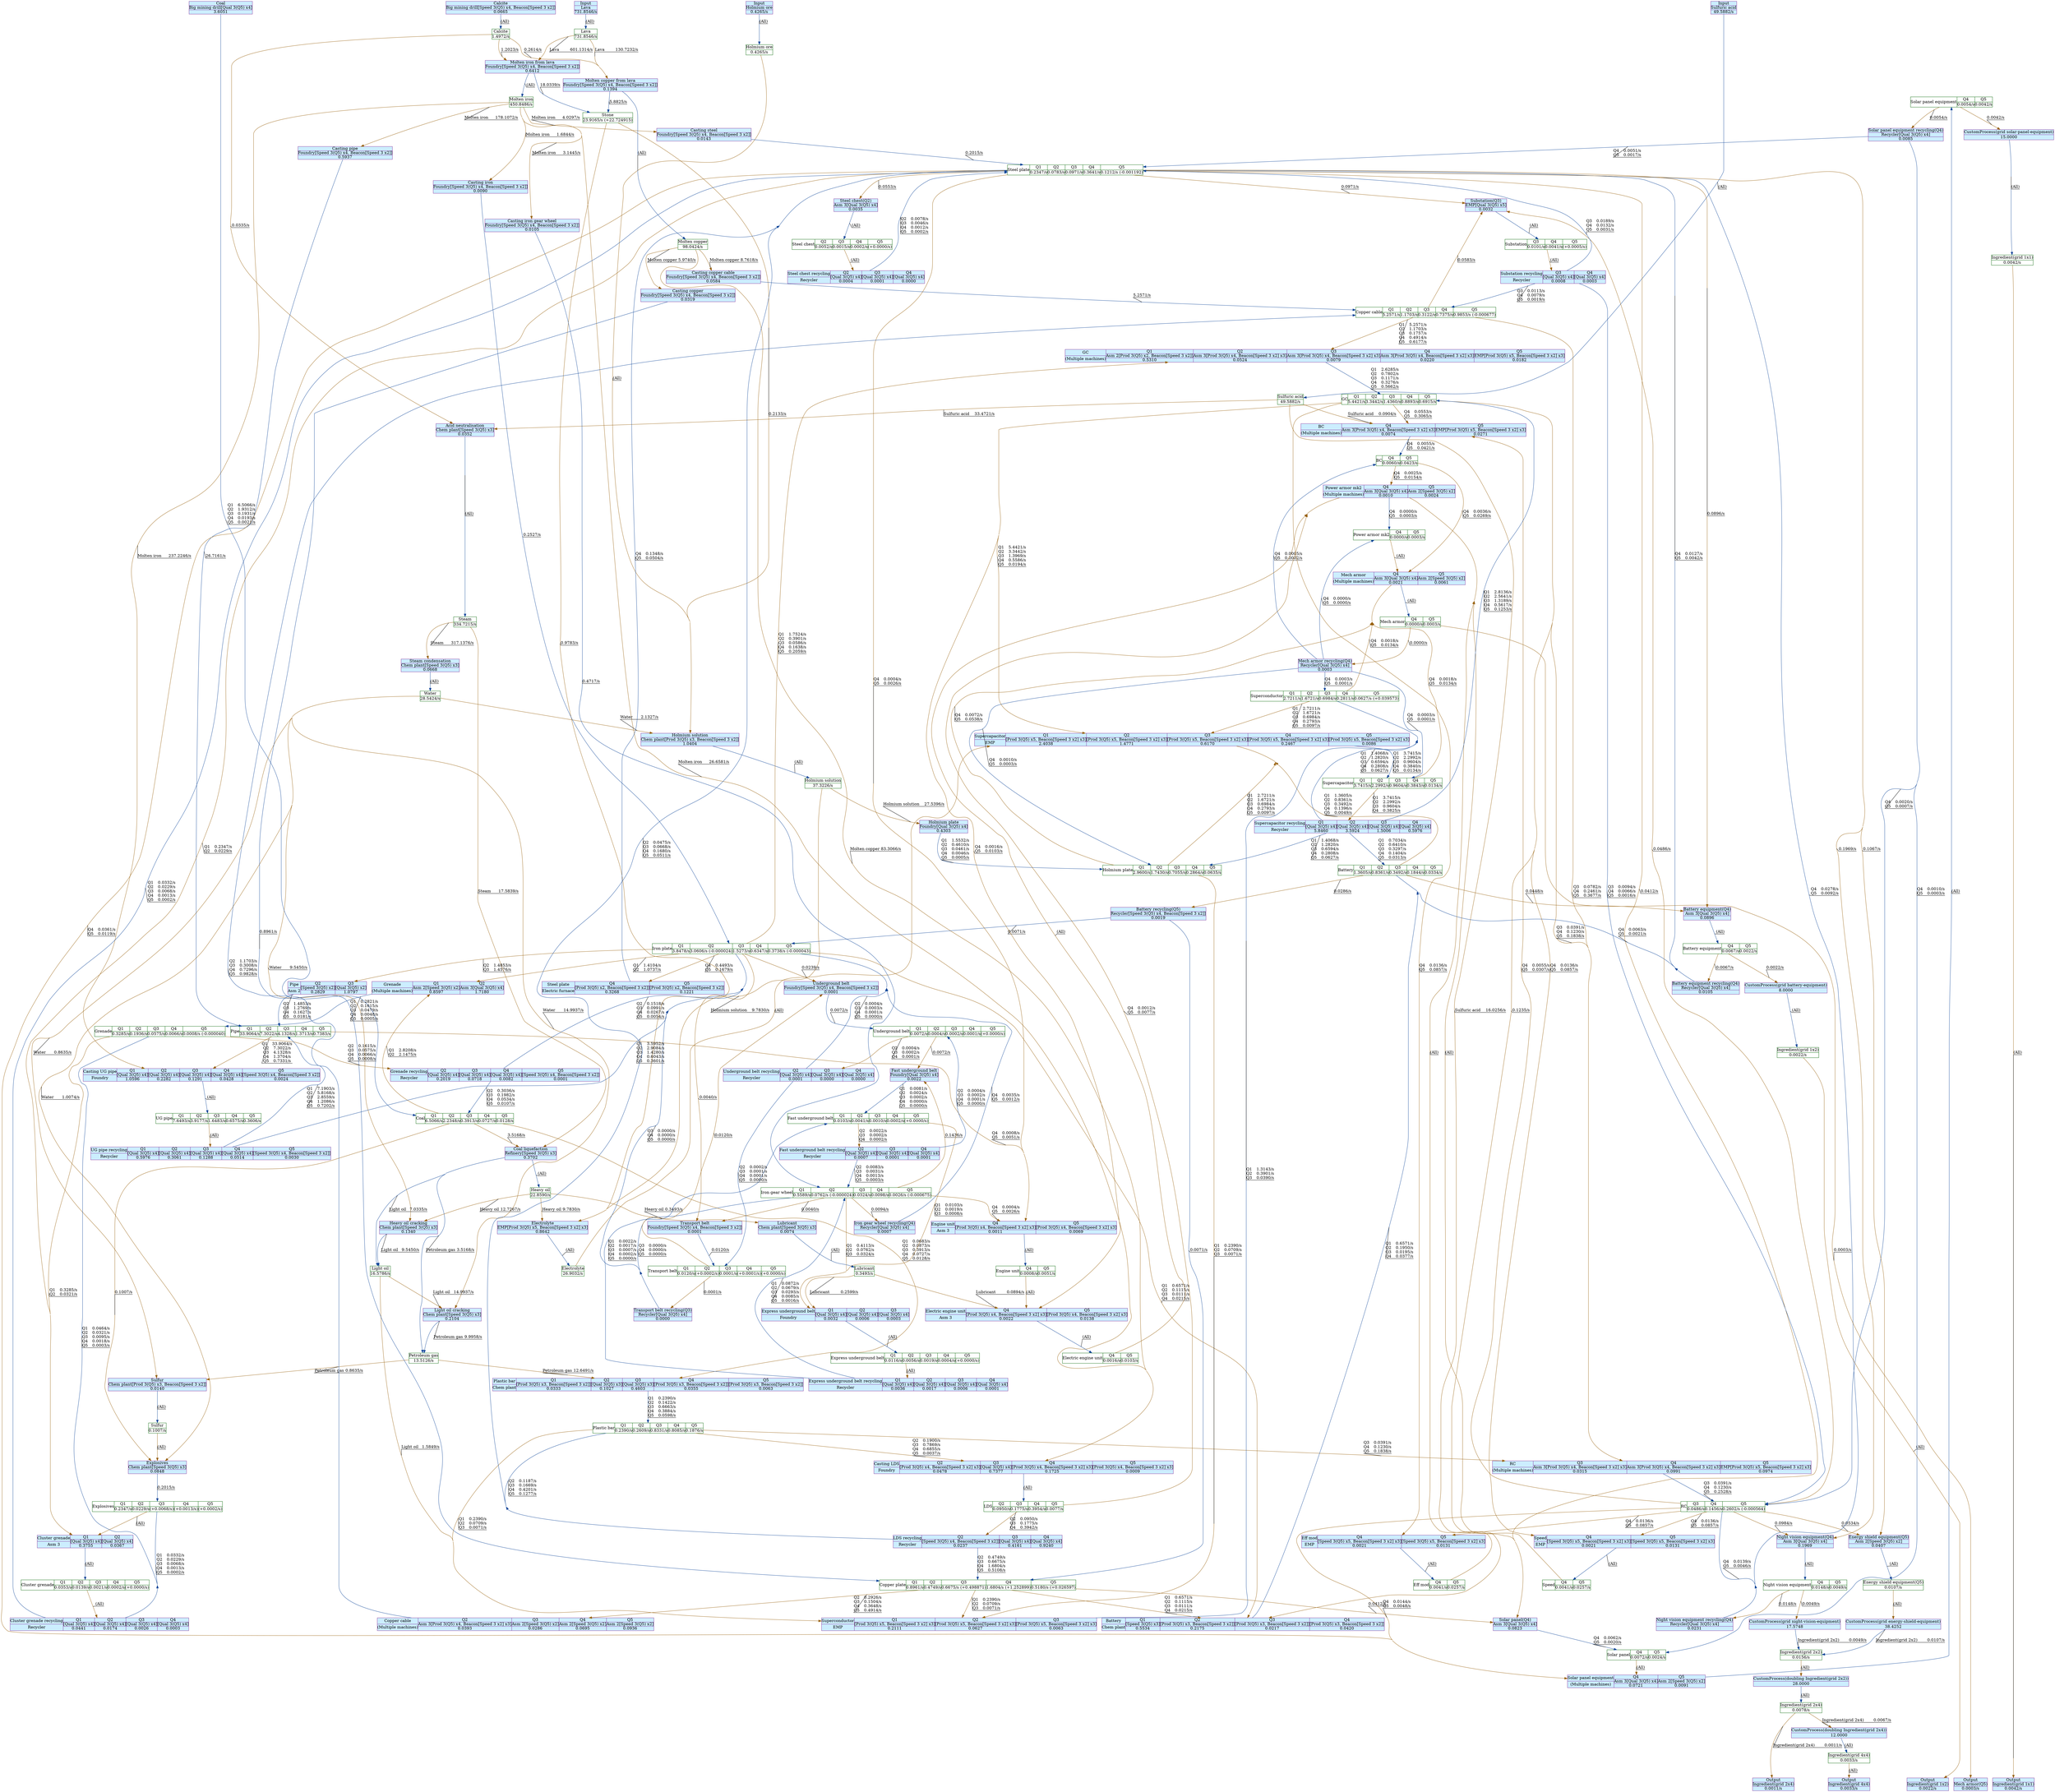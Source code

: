 digraph {
    layout="dot"
    concentrate=true
    node [shape="record"; margin=0]
    edge [decorate=true]
    0 [color="#006400"; label="{Energy shield equipment(Q5)|0.0107/s}"]
    1 [color="#006400"; label="{Sulfuric acid|49.5882/s}"]
    2 [color="#006400"; label="{Holmium ore|0.4265/s}"]
    3 [color="#006400"; label="{Ingredient(grid 2x2)|0.0156/s}"]
    4 [color="#006400"; label="{Molten iron|450.8486/s}"]
    5 [color="#006400"; label="{Molten copper|98.0424/s}"]
    6 [color="#006400"; label="{Stone|23.9165/s (+22.724915)}"]
    7 [color="#006400"; label="{Water|28.5424/s}"]
    8 [color="#006400"; label="{Holmium solution|37.3226/s}"]
    9 [color="#006400"; label="{Petroleum gas|13.5126/s}"]
    10 [color="#006400"; label="{Ingredient(grid 2x4)|0.0078/s}"]
    11 [color="#006400"; label="{Ingredient(grid 4x4)|0.0033/s}"]
    12 [color="#006400"; label="{Lubricant|0.3493/s}"]
    13 [color="#006400"; label="{Calcite|1.4972/s}"]
    14 [color="#006400"; label="{Steam|334.7215/s}"]
    15 [color="#006400"; label="{Ingredient(grid 1x1)|0.0042/s}"]
    16 [color="#006400"; label="{Light oil|16.5786/s}"]
    17 [color="#006400"; label="{Heavy oil|22.8590/s}"]
    18 [color="#006400"; label="{Electrolyte|26.9032/s}"]
    19 [color="#006400"; label="{Lava|731.8546/s}"]
    20 [color="#006400"; label="{Sulfur|0.1007/s}"]
    21 [color="#006400"; label="{Ingredient(grid 1x2)|0.0022/s}"]
    22 [style="filled"; color="#842e99"; fillcolor="#cceeff"; label="{Energy shield equipment(Q5)|Asm 2[Speed 3(Q5) x2]|0.0407}"]
    23 [style="filled"; color="#842e99"; fillcolor="#cceeff"; label="{Iron gear wheel recycling(Q4)|Recycler[Qual 3(Q5) x4]|0.0007}"]
    24 [style="filled"; color="#842e99"; fillcolor="#cceeff"; label="{Input|Holmium ore|0.4265/s}"]
    25 [style="filled"; color="#842e99"; fillcolor="#cceeff"; label="{Substation(Q3)|EMP[Qual 3(Q5) x5]|0.0032}"]
    26 [style="filled"; color="#842e99"; fillcolor="#cceeff"; label="{CustomProcess(grid energy-shield-equipment)|38.4252}"]
    27 [style="filled"; color="#842e99"; fillcolor="#cceeff"; label="{Holmium solution|Chem plant[Prod 3(Q5) x3, Beacon[Speed 3 x2]]|1.0404}"]
    28 [style="filled"; color="#842e99"; fillcolor="#cceeff"; label="{Solar panel equipment recycling(Q4)|Recycler[Qual 3(Q5) x4]|0.0085}"]
    29 [style="filled"; color="#842e99"; fillcolor="#cceeff"; label="{Output|Ingredient(grid 2x4)|0.0011/s}"]
    30 [style="filled"; color="#842e99"; fillcolor="#cceeff"; label="{CustomProcess(doubling Ingredient(grid 2x4))|12.0000}"]
    31 [style="filled"; color="#842e99"; fillcolor="#cceeff"; label="{Input|Sulfuric acid|49.5882/s}"]
    32 [style="filled"; color="#842e99"; fillcolor="#cceeff"; label="{Casting copper cable|Foundry[Speed 3(Q5) x4, Beacon[Speed 3 x2]]|0.0584}"]
    33 [style="filled"; color="#842e99"; fillcolor="#cceeff"; label="{Solar panel(Q4)|Asm 3[Qual 3(Q5) x4]|0.0823}"]
    34 [style="filled"; color="#842e99"; fillcolor="#cceeff"; label="{Acid neutralisation|Chem plant[Speed 3(Q5) x3]|0.0352}"]
    35 [style="filled"; color="#842e99"; fillcolor="#cceeff"; label="{CustomProcess(grid solar-panel-equipment)|15.0000}"]
    36 [style="filled"; color="#842e99"; fillcolor="#cceeff"; label="{Coal liquefaction|Refinery[Speed 3(Q5) x3]|0.3702}"]
    37 [style="filled"; color="#842e99"; fillcolor="#cceeff"; label="{Fast underground belt|Foundry[Qual 3(Q5) x4]|0.0022}"]
    38 [style="filled"; color="#842e99"; fillcolor="#cceeff"; label="{CustomProcess(grid night-vision-equipment)|17.5748}"]
    39 [style="filled"; color="#842e99"; fillcolor="#cceeff"; label="{Output|Ingredient(grid 4x4)|0.0033/s}"]
    40 [style="filled"; color="#842e99"; fillcolor="#cceeff"; label="{Coal|Big mining drill[Qual 3(Q5) x4]|3.6051}"]
    41 [style="filled"; color="#842e99"; fillcolor="#cceeff"; label="{Output|Mech armor(Q5)|0.0003/s}"]
    42 [style="filled"; color="#842e99"; fillcolor="#cceeff"; label="{Molten copper from lava|Foundry[Speed 3(Q5) x4, Beacon[Speed 3 x2]]|0.1394}"]
    43 [style="filled"; color="#842e99"; fillcolor="#cceeff"; label="{CustomProcess(doubling Ingredient(grid 2x2))|28.0000}"]
    44 [style="filled"; color="#842e99"; fillcolor="#cceeff"; label="{Battery recycling(Q5)|Recycler[Speed 3(Q5) x4, Beacon[Speed 3 x2]]|0.0019}"]
    45 [style="filled"; color="#842e99"; fillcolor="#cceeff"; label="{Heavy oil cracking|Chem plant[Speed 3(Q5) x3]|0.1340}"]
    46 [style="filled"; color="#842e99"; fillcolor="#cceeff"; label="{Calcite|Big mining drill[Speed 3(Q5) x4, Beacon[Speed 3 x2]]|0.0665}"]
    47 [style="filled"; color="#842e99"; fillcolor="#cceeff"; label="{Holmium plate|Foundry[Qual 3(Q5) x4]|0.4303}"]
    48 [style="filled"; color="#842e99"; fillcolor="#cceeff"; label="{Underground belt|Foundry[Speed 3(Q5) x4, Beacon[Speed 3 x2]]|0.0001}"]
    49 [style="filled"; color="#842e99"; fillcolor="#cceeff"; label="{Casting copper|Foundry[Speed 3(Q5) x4, Beacon[Speed 3 x2]]|0.0319}"]
    50 [style="filled"; color="#842e99"; fillcolor="#cceeff"; label="{Mech armor recycling(Q4)|Recycler[Qual 3(Q5) x4]|0.0003}"]
    51 [style="filled"; color="#842e99"; fillcolor="#cceeff"; label="{Sulfur|Chem plant[Prod 3(Q5) x3, Beacon[Speed 3 x2]]|0.0140}"]
    52 [style="filled"; color="#842e99"; fillcolor="#cceeff"; label="{Lubricant|Chem plant[Speed 3(Q5) x3]|0.0074}"]
    53 [style="filled"; color="#842e99"; fillcolor="#cceeff"; label="{Molten iron from lava|Foundry[Speed 3(Q5) x4, Beacon[Speed 3 x2]]|0.6412}"]
    54 [style="filled"; color="#842e99"; fillcolor="#cceeff"; label="{Output|Ingredient(grid 1x2)|0.0022/s}"]
    55 [style="filled"; color="#842e99"; fillcolor="#cceeff"; label="{Explosives|Chem plant[Speed 3(Q5) x3]|0.0848}"]
    56 [style="filled"; color="#842e99"; fillcolor="#cceeff"; label="{Input|Lava|731.8546/s}"]
    57 [style="filled"; color="#842e99"; fillcolor="#cceeff"; label="{Night vision equipment(Q4)|Asm 3[Qual 3(Q5) x4]|0.1969}"]
    58 [style="filled"; color="#842e99"; fillcolor="#cceeff"; label="{Battery equipment(Q4)|Asm 3[Qual 3(Q5) x4]|0.0896}"]
    59 [style="filled"; color="#842e99"; fillcolor="#cceeff"; label="{Casting pipe|Foundry[Speed 3(Q5) x4, Beacon[Speed 3 x2]]|0.5937}"]
    60 [style="filled"; color="#842e99"; fillcolor="#cceeff"; label="{Casting iron|Foundry[Speed 3(Q5) x4, Beacon[Speed 3 x2]]|0.0090}"]
    61 [style="filled"; color="#842e99"; fillcolor="#cceeff"; label="{Battery equipment recycling(Q4)|Recycler[Qual 3(Q5) x4]|0.0105}"]
    62 [style="filled"; color="#842e99"; fillcolor="#cceeff"; label="{Transport belt recycling(Q3)|Recycler[Qual 3(Q5) x4]|0.0000}"]
    63 [style="filled"; color="#842e99"; fillcolor="#cceeff"; label="{Electrolyte|EMP[Prod 3(Q5) x5, Beacon[Speed 3 x2] x3]|0.8642}"]
    64 [style="filled"; color="#842e99"; fillcolor="#cceeff"; label="{Night vision equipment recycling(Q4)|Recycler[Qual 3(Q5) x4]|0.0231}"]
    65 [style="filled"; color="#842e99"; fillcolor="#cceeff"; label="{Casting iron gear wheel|Foundry[Speed 3(Q5) x4, Beacon[Speed 3 x2]]|0.0105}"]
    66 [style="filled"; color="#842e99"; fillcolor="#cceeff"; label="{Steam condensation|Chem plant[Speed 3(Q5) x3]|0.0668}"]
    67 [style="filled"; color="#842e99"; fillcolor="#cceeff"; label="{Steel chest(Q2)|Asm 3[Qual 3(Q5) x4]|0.0035}"]
    68 [style="filled"; color="#842e99"; fillcolor="#cceeff"; label="{Light oil cracking|Chem plant[Speed 3(Q5) x3]|0.2104}"]
    69 [style="filled"; color="#842e99"; fillcolor="#cceeff"; label="{Output|Ingredient(grid 1x1)|0.0042/s}"]
    70 [style="filled"; color="#842e99"; fillcolor="#cceeff"; label="{Casting steel|Foundry[Speed 3(Q5) x4, Beacon[Speed 3 x2]]|0.0143}"]
    71 [style="filled"; color="#842e99"; fillcolor="#cceeff"; label="{CustomProcess(grid battery-equipment)|8.0000}"]
    72 [style="filled"; color="#842e99"; fillcolor="#cceeff"; label="{Transport belt|Foundry[Speed 3(Q5) x4, Beacon[Speed 3 x2]]|0.0001}"]
    73 [color="#006400"; label="{Steel plate}|{Q1|0.2347/s}|{Q2|0.0783/s}|{Q3|0.0971/s}|{Q4|0.3641/s}|{Q5|0.1212/s (-0.001192)}"]
    74 [color="#006400"; label="{RC}|{Q3|0.0486/s}|{Q4|0.1456/s}|{Q5|0.2602/s (-0.000564)}"]
    75 [color="#006400"; label="{BC}|{Q4|0.0060/s}|{Q5|0.0423/s}"]
    76 [color="#006400"; label="{GC}|{Q1|5.4421/s}|{Q2|3.3442/s}|{Q3|1.4360/s}|{Q4|0.8893/s}|{Q5|0.6915/s}"]
    77 [color="#006400"; label="{Iron plate}|{Q1|3.8478/s}|{Q2|3.0606/s (-0.000024)}|{Q3|1.5273/s}|{Q4|0.6347/s}|{Q5|0.3738/s (-0.000043)}"]
    78 [color="#006400"; label="{Iron gear wheel}|{Q1|0.5589/s}|{Q2|0.0762/s (-0.000024)}|{Q3|0.0324/s}|{Q4|0.0098/s}|{Q5|0.0026/s (-0.000675)}"]
    79 [color="#006400"; label="{Pipe}|{Q1|33.9064/s}|{Q2|7.3022/s}|{Q3|4.1328/s}|{Q4|1.3713/s}|{Q5|0.7383/s}"]
    80 [color="#006400"; label="{Copper cable}|{Q1|5.2571/s}|{Q2|1.1703/s}|{Q3|0.3122/s}|{Q4|0.7375/s}|{Q5|0.9853/s (-0.000677)}"]
    81 [color="#006400"; label="{Substation}|{Q3|0.0101/s}|{Q4|0.0041/s}|{Q5|(+0.0005/s)}"]
    82 [color="#006400"; label="{Grenade}|{Q1|0.3285/s}|{Q2|0.1936/s}|{Q3|0.0575/s}|{Q4|0.0066/s}|{Q5|0.0008/s (-0.000040)}"]
    83 [color="#006400"; label="{Coal}|{Q1|6.5066/s}|{Q2|2.2348/s}|{Q3|0.3913/s}|{Q4|0.0727/s}|{Q5|0.0128/s}"]
    84 [color="#006400"; label="{LDS}|{Q2|0.0950/s}|{Q3|0.1775/s}|{Q4|0.3954/s}|{Q5|0.0077/s}"]
    85 [color="#006400"; label="{Plastic bar}|{Q1|0.2390/s}|{Q2|0.2609/s}|{Q3|0.8331/s}|{Q4|0.8085/s}|{Q5|0.1876/s}"]
    86 [color="#006400"; label="{Battery}|{Q1|1.3605/s}|{Q2|0.8361/s}|{Q3|0.3492/s}|{Q4|0.1844/s}|{Q5|0.0334/s}"]
    87 [color="#006400"; label="{Copper plate}|{Q1|0.8961/s}|{Q2|0.4749/s}|{Q3|0.6675/s (+0.498871)}|{Q4|1.6804/s (+1.252899)}|{Q5|0.5180/s (+0.026597)}"]
    88 [color="#006400"; label="{Engine unit}|{Q4|0.0008/s}|{Q5|0.0051/s}"]
    89 [color="#006400"; label="{Solar panel}|{Q4|0.0072/s}|{Q5|0.0024/s}"]
    90 [color="#006400"; label="{Solar panel equipment}|{Q4|0.0054/s}|{Q5|0.0042/s}"]
    91 [color="#006400"; label="{Eff mod}|{Q4|0.0041/s}|{Q5|0.0257/s}"]
    92 [color="#006400"; label="{UG pipe}|{Q1|7.6493/s}|{Q2|3.9177/s}|{Q3|1.6483/s}|{Q4|0.6575/s}|{Q5|0.3606/s}"]
    93 [color="#006400"; label="{Electric engine unit}|{Q4|0.0016/s}|{Q5|0.0103/s}"]
    94 [color="#006400"; label="{Cluster grenade}|{Q1|0.0353/s}|{Q2|0.0139/s}|{Q3|0.0021/s}|{Q4|0.0002/s}|{Q5|(+0.0000/s)}"]
    95 [color="#006400"; label="{Explosives}|{Q1|0.2347/s}|{Q2|0.0229/s}|{Q3|(+0.0068/s)}|{Q4|(+0.0013/s)}|{Q5|(+0.0002/s)}"]
    96 [color="#006400"; label="{Steel chest}|{Q2|0.0052/s}|{Q3|0.0015/s}|{Q4|0.0002/s}|{Q5|(+0.0000/s)}"]
    97 [color="#006400"; label="{Underground belt}|{Q1|0.0072/s}|{Q2|0.0004/s}|{Q3|0.0002/s}|{Q4|0.0001/s}|{Q5|(+0.0000/s)}"]
    98 [color="#006400"; label="{Fast underground belt}|{Q1|0.0103/s}|{Q2|0.0041/s}|{Q3|0.0010/s}|{Q4|0.0002/s}|{Q5|(+0.0000/s)}"]
    99 [color="#006400"; label="{Night vision equipment}|{Q4|0.0148/s}|{Q5|0.0049/s}"]
    100 [color="#006400"; label="{Holmium plate}|{Q1|2.9600/s}|{Q2|1.7430/s}|{Q3|0.7055/s}|{Q4|0.2864/s}|{Q5|0.0635/s}"]
    101 [color="#006400"; label="{Supercapacitor}|{Q1|3.7415/s}|{Q2|2.2992/s}|{Q3|0.9604/s}|{Q4|0.3843/s}|{Q5|0.0134/s}"]
    102 [color="#006400"; label="{Superconductor}|{Q1|2.7211/s}|{Q2|1.6721/s}|{Q3|0.6984/s}|{Q4|0.2811/s}|{Q5|0.0627/s (+0.039573)}"]
    103 [color="#006400"; label="{Express underground belt}|{Q1|0.0116/s}|{Q2|0.0056/s}|{Q3|0.0019/s}|{Q4|0.0004/s}|{Q5|(+0.0000/s)}"]
    104 [color="#006400"; label="{Speed}|{Q4|0.0041/s}|{Q5|0.0257/s}"]
    105 [color="#006400"; label="{Mech armor}|{Q4|0.0000/s}|{Q5|0.0003/s}"]
    106 [color="#006400"; label="{Power armor mk2}|{Q4|0.0000/s}|{Q5|0.0003/s}"]
    107 [color="#006400"; label="{Transport belt}|{Q1|0.0120/s}|{Q2|(+0.0002/s)}|{Q3|0.0001/s}|{Q4|(+0.0001/s)}|{Q5|(+0.0000/s)}"]
    108 [color="#006400"; label="{Battery equipment}|{Q4|0.0067/s}|{Q5|0.0022/s}"]
    109 [style="filled"; color="#842e99"; fillcolor="#cceeff"; label="{BC|(Multiple machines)}|{Q4|Asm 3[Prod 3(Q5) x4, Beacon[Speed 3 x2] x3]|0.0074}|{Q5|EMP[Prod 3(Q5) x5, Beacon[Speed 3 x2] x3]|0.0271}"; shape="record"]
    110 [style="filled"; color="#842e99"; fillcolor="#cceeff"; label="{Pipe|Asm 2}|{Q2|[Speed 3(Q5) x2]|0.2829}|{Q3|[Qual 3(Q5) x2]|1.0797}"; shape="record"]
    111 [style="filled"; color="#842e99"; fillcolor="#cceeff"; label="{Grenade|(Multiple machines)}|{Q1|Asm 2[Speed 3(Q5) x2]|0.8597}|{Q2|Asm 3[Qual 3(Q5) x4]|1.7180}"; shape="record"]
    112 [style="filled"; color="#842e99"; fillcolor="#cceeff"; label="{Casting LDS|Foundry}|{Q2|[Prod 3(Q5) x4, Beacon[Speed 3 x2] x3]|0.0478}|{Q3|[Qual 3(Q5) x4]|0.7377}|{Q4|[Prod 3(Q5) x4, Beacon[Speed 3 x2] x3]|0.1725}|{Q5|[Prod 3(Q5) x4, Beacon[Speed 3 x2] x3]|0.0009}"; shape="record"]
    113 [style="filled"; color="#842e99"; fillcolor="#cceeff"; label="{RC|(Multiple machines)}|{Q3|Asm 3[Prod 3(Q5) x4, Beacon[Speed 3 x2] x3]|0.0315}|{Q4|Asm 3[Prod 3(Q5) x4, Beacon[Speed 3 x2] x3]|0.0991}|{Q5|EMP[Prod 3(Q5) x5, Beacon[Speed 3 x2] x3]|0.0974}"; shape="record"]
    114 [style="filled"; color="#842e99"; fillcolor="#cceeff"; label="{Grenade recycling|Recycler}|{Q2|[Qual 3(Q5) x4]|0.2019}|{Q3|[Qual 3(Q5) x4]|0.0718}|{Q4|[Qual 3(Q5) x4]|0.0082}|{Q5|[Speed 3(Q5) x4, Beacon[Speed 3 x2]]|0.0001}"; shape="record"]
    115 [style="filled"; color="#842e99"; fillcolor="#cceeff"; label="{Battery|Chem plant}|{Q1|[Speed 3(Q5) x3]|0.5534}|{Q2|[Prod 3(Q5) x3, Beacon[Speed 3 x2]]|0.2175}|{Q3|[Prod 3(Q5) x3, Beacon[Speed 3 x2]]|0.0217}|{Q4|[Prod 3(Q5) x3, Beacon[Speed 3 x2]]|0.0420}"; shape="record"]
    116 [style="filled"; color="#842e99"; fillcolor="#cceeff"; label="{Engine unit|Asm 3}|{Q4|[Prod 3(Q5) x4, Beacon[Speed 3 x2] x3]|0.0011}|{Q5|[Prod 3(Q5) x4, Beacon[Speed 3 x2] x3]|0.0069}"; shape="record"]
    117 [style="filled"; color="#842e99"; fillcolor="#cceeff"; label="{Plastic bar|Chem plant}|{Q1|[Prod 3(Q5) x3, Beacon[Speed 3 x2]]|0.0333}|{Q2|[Qual 3(Q5) x3]|0.1027}|{Q3|[Qual 3(Q5) x3]|0.4603}|{Q4|[Prod 3(Q5) x3, Beacon[Speed 3 x2]]|0.0355}|{Q5|[Prod 3(Q5) x3, Beacon[Speed 3 x2]]|0.0063}"; shape="record"]
    118 [style="filled"; color="#842e99"; fillcolor="#cceeff"; label="{Eff mod|EMP}|{Q4|[Speed 3(Q5) x5, Beacon[Speed 3 x2] x3]|0.0021}|{Q5|[Speed 3(Q5) x5, Beacon[Speed 3 x2] x3]|0.0131}"; shape="record"]
    119 [style="filled"; color="#842e99"; fillcolor="#cceeff"; label="{UG pipe recycling|Recycler}|{Q1|[Qual 3(Q5) x4]|0.5976}|{Q2|[Qual 3(Q5) x4]|0.3061}|{Q3|[Qual 3(Q5) x4]|0.1288}|{Q4|[Qual 3(Q5) x4]|0.0514}|{Q5|[Speed 3(Q5) x4, Beacon[Speed 3 x2]]|0.0030}"; shape="record"]
    120 [style="filled"; color="#842e99"; fillcolor="#cceeff"; label="{Substation recycling|Recycler}|{Q3|[Qual 3(Q5) x4]|0.0008}|{Q4|[Qual 3(Q5) x4]|0.0003}"; shape="record"]
    121 [style="filled"; color="#842e99"; fillcolor="#cceeff"; label="{Electric engine unit|Asm 3}|{Q4|[Prod 3(Q5) x4, Beacon[Speed 3 x2] x3]|0.0022}|{Q5|[Prod 3(Q5) x4, Beacon[Speed 3 x2] x3]|0.0138}"; shape="record"]
    122 [style="filled"; color="#842e99"; fillcolor="#cceeff"; label="{Cluster grenade|Asm 3}|{Q1|[Qual 3(Q5) x4]|0.3755}|{Q2|[Qual 3(Q5) x4]|0.0367}"; shape="record"]
    123 [style="filled"; color="#842e99"; fillcolor="#cceeff"; label="{Steel chest recycling|Recycler}|{Q2|[Qual 3(Q5) x4]|0.0004}|{Q3|[Qual 3(Q5) x4]|0.0001}|{Q4|[Qual 3(Q5) x4]|0.0000}"; shape="record"]
    124 [style="filled"; color="#842e99"; fillcolor="#cceeff"; label="{Solar panel equipment|(Multiple machines)}|{Q4|Asm 3[Qual 3(Q5) x4]|0.0721}|{Q5|Asm 2[Speed 3(Q5) x2]|0.0091}"; shape="record"]
    125 [style="filled"; color="#842e99"; fillcolor="#cceeff"; label="{Copper cable|(Multiple machines)}|{Q2|Asm 3[Prod 3(Q5) x4, Beacon[Speed 3 x2] x3]|0.0393}|{Q3|Asm 2[Speed 3(Q5) x2]|0.0286}|{Q4|Asm 2[Speed 3(Q5) x2]|0.0695}|{Q5|Asm 2[Speed 3(Q5) x2]|0.0936}"; shape="record"]
    126 [style="filled"; color="#842e99"; fillcolor="#cceeff"; label="{Cluster grenade recycling|Recycler}|{Q1|[Qual 3(Q5) x4]|0.0441}|{Q2|[Qual 3(Q5) x4]|0.0174}|{Q3|[Qual 3(Q5) x4]|0.0026}|{Q4|[Qual 3(Q5) x4]|0.0003}"; shape="record"]
    127 [style="filled"; color="#842e99"; fillcolor="#cceeff"; label="{Casting UG pipe|Foundry}|{Q1|[Qual 3(Q5) x4]|1.0596}|{Q2|[Qual 3(Q5) x4]|0.2282}|{Q3|[Qual 3(Q5) x4]|0.1291}|{Q4|[Qual 3(Q5) x4]|0.0428}|{Q5|[Speed 3(Q5) x4, Beacon[Speed 3 x2]]|0.0024}"; shape="record"]
    128 [style="filled"; color="#842e99"; fillcolor="#cceeff"; label="{Fast underground belt recycling|Recycler}|{Q2|[Qual 3(Q5) x4]|0.0007}|{Q3|[Qual 3(Q5) x4]|0.0001}|{Q4|[Qual 3(Q5) x4]|0.0001}"; shape="record"]
    129 [style="filled"; color="#842e99"; fillcolor="#cceeff"; label="{Supercapacitor|EMP}|{Q1|[Prod 3(Q5) x5, Beacon[Speed 3 x2] x3]|2.4038}|{Q2|[Prod 3(Q5) x5, Beacon[Speed 3 x2] x3]|1.4771}|{Q3|[Prod 3(Q5) x5, Beacon[Speed 3 x2] x3]|0.6170}|{Q4|[Prod 3(Q5) x5, Beacon[Speed 3 x2] x3]|0.2467}|{Q5|[Prod 3(Q5) x5, Beacon[Speed 3 x2] x3]|0.0086}"; shape="record"]
    130 [style="filled"; color="#842e99"; fillcolor="#cceeff"; label="{Express underground belt|Foundry}|{Q1|[Qual 3(Q5) x4]|0.0032}|{Q2|[Qual 3(Q5) x4]|0.0006}|{Q3|[Qual 3(Q5) x4]|0.0003}"; shape="record"]
    131 [style="filled"; color="#842e99"; fillcolor="#cceeff"; label="{Steel plate|Electric furnace}|{Q4|[Prod 3(Q5) x2, Beacon[Speed 3 x2]]|0.3268}|{Q5|[Prod 3(Q5) x2, Beacon[Speed 3 x2]]|0.1221}"; shape="record"]
    132 [style="filled"; color="#842e99"; fillcolor="#cceeff"; label="{Speed|EMP}|{Q4|[Speed 3(Q5) x5, Beacon[Speed 3 x2] x3]|0.0021}|{Q5|[Speed 3(Q5) x5, Beacon[Speed 3 x2] x3]|0.0131}"; shape="record"]
    133 [style="filled"; color="#842e99"; fillcolor="#cceeff"; label="{Supercapacitor recycling|Recycler}|{Q1|[Qual 3(Q5) x4]|5.8460}|{Q2|[Qual 3(Q5) x4]|3.5924}|{Q3|[Qual 3(Q5) x4]|1.5006}|{Q4|[Qual 3(Q5) x4]|0.5976}"; shape="record"]
    134 [style="filled"; color="#842e99"; fillcolor="#cceeff"; label="{Power armor mk2|(Multiple machines)}|{Q4|Asm 3[Qual 3(Q5) x4]|0.0010}|{Q5|Asm 2[Speed 3(Q5) x2]|0.0024}"; shape="record"]
    135 [style="filled"; color="#842e99"; fillcolor="#cceeff"; label="{GC|(Multiple machines)}|{Q1|Asm 2[Prod 3(Q5) x2, Beacon[Speed 3 x2]]|0.5310}|{Q2|Asm 3[Prod 3(Q5) x4, Beacon[Speed 3 x2] x3]|0.0524}|{Q3|Asm 3[Prod 3(Q5) x4, Beacon[Speed 3 x2] x3]|0.0079}|{Q4|Asm 3[Prod 3(Q5) x4, Beacon[Speed 3 x2] x3]|0.0220}|{Q5|EMP[Prod 3(Q5) x5, Beacon[Speed 3 x2] x3]|0.0182}"; shape="record"]
    136 [style="filled"; color="#842e99"; fillcolor="#cceeff"; label="{Express underground belt recycling|Recycler}|{Q1|[Qual 3(Q5) x4]|0.0036}|{Q2|[Qual 3(Q5) x4]|0.0017}|{Q3|[Qual 3(Q5) x4]|0.0006}|{Q4|[Qual 3(Q5) x4]|0.0001}"; shape="record"]
    137 [style="filled"; color="#842e99"; fillcolor="#cceeff"; label="{Underground belt recycling|Recycler}|{Q2|[Qual 3(Q5) x4]|0.0001}|{Q3|[Qual 3(Q5) x4]|0.0000}|{Q4|[Qual 3(Q5) x4]|0.0000}"; shape="record"]
    138 [style="filled"; color="#842e99"; fillcolor="#cceeff"; label="{Superconductor|EMP}|{Q1|[Prod 3(Q5) x5, Beacon[Speed 3 x2] x3]|0.2111}|{Q2|[Prod 3(Q5) x5, Beacon[Speed 3 x2] x3]|0.0627}|{Q3|[Prod 3(Q5) x5, Beacon[Speed 3 x2] x3]|0.0063}"; shape="record"]
    139 [style="filled"; color="#842e99"; fillcolor="#cceeff"; label="{Mech armor|(Multiple machines)}|{Q4|Asm 3[Qual 3(Q5) x4]|0.0021}|{Q5|Asm 2[Speed 3(Q5) x2]|0.0061}"; shape="record"]
    140 [style="filled"; color="#842e99"; fillcolor="#cceeff"; label="{LDS recycling|Recycler}|{Q2|[Speed 3(Q5) x4, Beacon[Speed 3 x2]]|0.0237}|{Q3|[Qual 3(Q5) x4]|0.4161}|{Q4|[Qual 3(Q5) x4]|0.9240}"; shape="record"]
    0 -> 26 [color="#99620f"; label="(All)"]
    1 -> 34 [color="#99620f"; label="Sulfuric acid	33.4721/s
"]
    1 -> 109 [color="#99620f"; label="Sulfuric acid	0.0904/s
"]
    1 -> 115 [color="#99620f"; label="Sulfuric acid	16.0256/s
"]
    2 -> 27 [color="#99620f"; label="(All)"]
    3 -> 43 [color="#99620f"; label="(All)"]
    4 -> 59 [color="#99620f"; label="Molten iron	178.1072/s
"]
    4 -> 60 [color="#99620f"; label="Molten iron	1.6844/s
"]
    4 -> 65 [color="#99620f"; label="Molten iron	3.1445/s
"]
    4 -> 70 [color="#99620f"; label="Molten iron	4.0297/s
"]
    4 -> 112 [color="#99620f"; label="Molten iron	26.6581/s
"]
    4 -> 127 [color="#99620f"; label="Molten iron	237.2246/s
"]
    5 -> 32 [color="#99620f"; label="Molten copper	8.7618/s
"]
    5 -> 49 [color="#99620f"; label="Molten copper	5.9740/s
"]
    5 -> 112 [color="#99620f"; label="Molten copper	83.3066/s
"]
    6 -> 27 [color="#99620f"; label="0.2133/s
"]
    6 -> 63 [color="#99620f"; label="0.9783/s
"]
    7 -> 27 [color="#99620f"; label="Water	2.1327/s
"]
    7 -> 45 [color="#99620f"; label="Water	9.5450/s
"]
    7 -> 51 [color="#99620f"; label="Water	0.8635/s
"]
    7 -> 55 [color="#99620f"; label="Water	1.0074/s
"]
    7 -> 68 [color="#99620f"; label="Water	14.9937/s
"]
    8 -> 47 [color="#99620f"; label="Holmium solution	27.5396/s
"]
    8 -> 63 [color="#99620f"; label="Holmium solution	9.7830/s
"]
    9 -> 51 [color="#99620f"; label="Petroleum gas	0.8635/s
"]
    9 -> 117 [color="#99620f"; label="Petroleum gas	12.6491/s
"]
    10 -> 29 [color="#99620f"; label="Ingredient(grid 2x4)	0.0011/s
"]
    10 -> 30 [color="#99620f"; label="Ingredient(grid 2x4)	0.0067/s
"]
    11 -> 39 [color="#99620f"; label="(All)"]
    12 -> 121 [color="#99620f"; label="Lubricant	0.0894/s
"]
    12 -> 130 [color="#99620f"; label="Lubricant	0.2599/s
"]
    13 -> 34 [color="#99620f"; label="0.0335/s
"]
    13 -> 42 [color="#99620f"; label="0.2614/s
"]
    13 -> 53 [color="#99620f"; label="1.2023/s
"]
    14 -> 36 [color="#99620f"; label="Steam	17.5839/s
"]
    14 -> 66 [color="#99620f"; label="Steam	317.1376/s
"]
    15 -> 69 [color="#99620f"; label="(All)"]
    16 -> 68 [color="#99620f"; label="Light oil	14.9937/s
"]
    16 -> 138 [color="#99620f"; label="Light oil	1.5849/s
"]
    17 -> 45 [color="#99620f"; label="Heavy oil	12.7267/s
"]
    17 -> 52 [color="#99620f"; label="Heavy oil	0.3493/s
"]
    17 -> 63 [color="#99620f"; label="Heavy oil	9.7830/s
"]
    18 -> 129 [color="#99620f"; label="(All)"]
    19 -> 42 [color="#99620f"; label="Lava	130.7232/s
"]
    19 -> 53 [color="#99620f"; label="Lava	601.1314/s
"]
    20 -> 55 [color="#99620f"; label="(All)"]
    21 -> 54 [color="#99620f"; label="(All)"]
    22 -> 0 [color="#0f4699"; label="(All)"]
    23 -> 77 [color="#0f4699"; label="Q4	0.0035/s
Q5	0.0012/s
"]
    24 -> 2 [color="#0f4699"; label="(All)"]
    25 -> 81 [color="#0f4699"; label="(All)"]
    26 -> 3 [color="#0f4699"; label="Ingredient(grid 2x2)	0.0107/s
"]
    27 -> 8 [color="#0f4699"; label="(All)"]
    28 -> 73 [color="#0f4699"; label="Q4	0.0051/s
Q5	0.0017/s
"]
    28 -> 74 [color="#0f4699"; label="Q4	0.0020/s
Q5	0.0007/s
"]
    28 -> 89 [color="#0f4699"; label="Q4	0.0010/s
Q5	0.0003/s
"]
    30 -> 11 [color="#0f4699"; label="(All)"]
    31 -> 1 [color="#0f4699"; label="(All)"]
    32 -> 80 [color="#0f4699"; label="5.2571/s
"]
    33 -> 89 [color="#0f4699"; label="Q4	0.0062/s
Q5	0.0020/s
"]
    34 -> 14 [color="#0f4699"; label="(All)"]
    35 -> 15 [color="#0f4699"; label="(All)"]
    36 -> 9 [color="#0f4699"; label="Petroleum gas	3.5168/s
"]
    36 -> 16 [color="#0f4699"; label="Light oil	7.0335/s
"]
    36 -> 17 [color="#0f4699"; label="(All)"]
    37 -> 98 [color="#0f4699"; label="Q1	0.0081/s
Q2	0.0024/s
Q3	0.0002/s
Q4	0.0000/s
Q5	0.0000/s
"]
    38 -> 3 [color="#0f4699"; label="Ingredient(grid 2x2)	0.0049/s
"]
    40 -> 83 [color="#0f4699"; label="Q1	6.5066/s
Q2	1.9312/s
Q3	0.1931/s
Q4	0.0193/s
Q5	0.0021/s
"]
    42 -> 6 [color="#0f4699"; label="5.8825/s
"]
    42 -> 5 [color="#0f4699"; label="(All)"]
    43 -> 10 [color="#0f4699"; label="(All)"]
    44 -> 77 [color="#0f4699"; label="0.0071/s
"]
    44 -> 87 [color="#0f4699"; label="0.0071/s
"]
    45 -> 16 [color="#0f4699"; label="Light oil	9.5450/s
"]
    46 -> 13 [color="#0f4699"; label="(All)"]
    47 -> 100 [color="#0f4699"; label="Q1	1.5532/s
Q2	0.4610/s
Q3	0.0461/s
Q4	0.0046/s
Q5	0.0005/s
"]
    48 -> 97 [color="#0f4699"; label="0.0072/s
"]
    49 -> 87 [color="#0f4699"; label="0.8961/s
"]
    50 -> 75 [color="#0f4699"; label="Q4	0.0005/s
Q5	0.0002/s
"]
    50 -> 100 [color="#0f4699"; label="Q4	0.0010/s
Q5	0.0003/s
"]
    50 -> 101 [color="#0f4699"; label="Q4	0.0003/s
Q5	0.0001/s
"]
    50 -> 102 [color="#0f4699"; label="Q4	0.0003/s
Q5	0.0001/s
"]
    50 -> 106 [color="#0f4699"; label="Q4	0.0000/s
Q5	0.0000/s
"]
    51 -> 20 [color="#0f4699"; label="(All)"]
    52 -> 12 [color="#0f4699"; label="(All)"]
    53 -> 6 [color="#0f4699"; label="18.0339/s
"]
    53 -> 4 [color="#0f4699"; label="(All)"]
    55 -> 95 [color="#0f4699"; label="0.2015/s
"]
    56 -> 19 [color="#0f4699"; label="(All)"]
    57 -> 99 [color="#0f4699"; label="(All)"]
    58 -> 108 [color="#0f4699"; label="(All)"]
    59 -> 79 [color="#0f4699"; label="26.7161/s
"]
    60 -> 77 [color="#0f4699"; label="0.2527/s
"]
    61 -> 73 [color="#0f4699"; label="Q4	0.0127/s
Q5	0.0042/s
"]
    61 -> 86 [color="#0f4699"; label="Q4	0.0063/s
Q5	0.0021/s
"]
    62 -> 77 [color="#0f4699"; label="Q3	0.0000/s
Q4	0.0000/s
Q5	0.0000/s
"]
    62 -> 78 [color="#0f4699"; label="Q3	0.0000/s
Q4	0.0000/s
Q5	0.0000/s
"]
    63 -> 18 [color="#0f4699"; label="(All)"]
    64 -> 73 [color="#0f4699"; label="Q4	0.0278/s
Q5	0.0092/s
"]
    64 -> 74 [color="#0f4699"; label="Q4	0.0139/s
Q5	0.0046/s
"]
    65 -> 78 [color="#0f4699"; label="0.4717/s
"]
    66 -> 7 [color="#0f4699"; label="(All)"]
    67 -> 96 [color="#0f4699"; label="(All)"]
    68 -> 9 [color="#0f4699"; label="Petroleum gas	9.9958/s
"]
    70 -> 73 [color="#0f4699"; label="0.2015/s
"]
    71 -> 21 [color="#0f4699"; label="(All)"]
    72 -> 107 [color="#0f4699"; label="0.0120/s
"]
    73 -> 22 [color="#99620f"; label="0.1067/s
"]
    73 -> 25 [color="#99620f"; label="0.0971/s
"]
    73 -> 33 [color="#99620f"; label="0.0412/s
"]
    73 -> 57 [color="#99620f"; label="0.1969/s
"]
    73 -> 58 [color="#99620f"; label="0.0896/s
"]
    73 -> 67 [color="#99620f"; label="0.0553/s
"]
    73 -> 116 [color="#99620f"; label="Q4	0.0004/s
Q5	0.0026/s
"]
    73 -> 122 [color="#99620f"; label="Q1	0.2347/s
Q2	0.0229/s
"]
    73 -> 124 [color="#99620f"; label="Q4	0.0361/s
Q5	0.0119/s
"]
    74 -> 22 [color="#99620f"; label="0.0534/s
"]
    74 -> 57 [color="#99620f"; label="0.0984/s
"]
    74 -> 25 [color="#99620f"; label="0.0486/s
"]
    74 -> 109 [color="#99620f"; label="Q4	0.0055/s
Q5	0.0307/s
"]
    74 -> 118 [color="#99620f"; label="Q4	0.0136/s
Q5	0.0857/s
"]
    74 -> 124 [color="#99620f"; label="Q4	0.0144/s
Q5	0.0048/s
"]
    74 -> 132 [color="#99620f"; label="Q4	0.0136/s
Q5	0.0857/s
"]
    75 -> 134 [color="#99620f"; label="Q4	0.0025/s
Q5	0.0154/s
"]
    75 -> 139 [color="#99620f"; label="Q4	0.0036/s
Q5	0.0269/s
"]
    76 -> 33 [color="#99620f"; label="0.1235/s
"]
    76 -> 109 [color="#99620f"; label="Q4	0.0553/s
Q5	0.3065/s
"]
    76 -> 113 [color="#99620f"; label="Q3	0.0391/s
Q4	0.1230/s
Q5	0.1838/s
"]
    76 -> 118 [color="#99620f"; label="Q4	0.0136/s
Q5	0.0857/s
"]
    76 -> 121 [color="#99620f"; label="Q4	0.0016/s
Q5	0.0103/s
"]
    76 -> 129 [color="#99620f"; label="Q1	5.4421/s
Q2	3.3442/s
Q3	1.3969/s
Q4	0.5586/s
Q5	0.0194/s
"]
    76 -> 132 [color="#99620f"; label="Q4	0.0136/s
Q5	0.0857/s
"]
    77 -> 48 [color="#99620f"; label="0.0239/s
"]
    77 -> 72 [color="#99620f"; label="0.0040/s
"]
    77 -> 110 [color="#99620f"; label="Q2	1.4853/s
Q3	1.4576/s
"]
    77 -> 111 [color="#99620f"; label="Q1	1.4104/s
Q2	1.0737/s
"]
    77 -> 115 [color="#99620f"; label="Q1	0.6571/s
Q2	0.1115/s
Q3	0.0111/s
Q4	0.0215/s
"]
    77 -> 131 [color="#99620f"; label="Q4	0.4493/s
Q5	0.1679/s
"]
    77 -> 135 [color="#99620f"; label="Q1	1.7524/s
Q2	0.3901/s
Q3	0.0586/s
Q4	0.1638/s
Q5	0.2059/s
"]
    78 -> 23 [color="#99620f"; label="0.0094/s
"]
    78 -> 37 [color="#99620f"; label="0.1436/s
"]
    78 -> 72 [color="#99620f"; label="0.0040/s
"]
    78 -> 116 [color="#99620f"; label="Q4	0.0004/s
Q5	0.0026/s
"]
    78 -> 130 [color="#99620f"; label="Q1	0.4113/s
Q2	0.0762/s
Q3	0.0324/s
"]
    79 -> 116 [color="#99620f"; label="Q4	0.0008/s
Q5	0.0051/s
"]
    79 -> 127 [color="#99620f"; label="Q1	33.9064/s
Q2	7.3022/s
Q3	4.1328/s
Q4	1.3704/s
Q5	0.7331/s
"]
    80 -> 25 [color="#99620f"; label="0.0583/s
"]
    80 -> 113 [color="#99620f"; label="Q3	0.0782/s
Q4	0.2461/s
Q5	0.3677/s
"]
    80 -> 135 [color="#99620f"; label="Q1	5.2571/s
Q2	1.1703/s
Q3	0.1757/s
Q4	0.4914/s
Q5	0.6177/s
"]
    81 -> 120 [color="#99620f"; label="(All)"]
    82 -> 114 [color="#99620f"; label="Q2	0.1615/s
Q3	0.0575/s
Q4	0.0066/s
Q5	0.0008/s
"]
    82 -> 122 [color="#99620f"; label="Q1	0.3285/s
Q2	0.0321/s
"]
    83 -> 36 [color="#99620f"; label="3.5168/s
"]
    83 -> 55 [color="#99620f"; label="0.1007/s
"]
    83 -> 111 [color="#99620f"; label="Q1	2.8208/s
Q2	2.1475/s
"]
    83 -> 117 [color="#99620f"; label="Q1	0.0683/s
Q2	0.0873/s
Q3	0.3913/s
Q4	0.0727/s
Q5	0.0128/s
"]
    84 -> 134 [color="#99620f"; label="Q4	0.0012/s
Q5	0.0077/s
"]
    84 -> 140 [color="#99620f"; label="Q2	0.0950/s
Q3	0.1775/s
Q4	0.3942/s
"]
    85 -> 112 [color="#99620f"; label="Q2	0.1900/s
Q3	0.7869/s
Q4	0.6855/s
Q5	0.0037/s
"]
    85 -> 113 [color="#99620f"; label="Q3	0.0391/s
Q4	0.1230/s
Q5	0.1838/s
"]
    85 -> 138 [color="#99620f"; label="Q1	0.2390/s
Q2	0.0709/s
Q3	0.0071/s
"]
    86 -> 44 [color="#99620f"; label="0.0286/s
"]
    86 -> 58 [color="#99620f"; label="0.0448/s
"]
    86 -> 129 [color="#99620f"; label="Q1	1.3605/s
Q2	0.8361/s
Q3	0.3492/s
Q4	0.1396/s
Q5	0.0049/s
"]
    87 -> 33 [color="#99620f"; label="0.0412/s
"]
    87 -> 115 [color="#99620f"; label="Q1	0.6571/s
Q2	0.1115/s
Q3	0.0111/s
Q4	0.0215/s
"]
    87 -> 125 [color="#99620f"; label="Q2	0.2926/s
Q3	0.1504/s
Q4	0.3648/s
Q5	0.4914/s
"]
    87 -> 138 [color="#99620f"; label="Q1	0.2390/s
Q2	0.0709/s
Q3	0.0071/s
"]
    88 -> 121 [color="#99620f"; label="(All)"]
    89 -> 124 [color="#99620f"; label="(All)"]
    90 -> 28 [color="#99620f"; label="0.0054/s
"]
    90 -> 35 [color="#99620f"; label="0.0042/s
"]
    91 -> 134 [color="#99620f"; label="(All)"]
    92 -> 119 [color="#99620f"; label="(All)"]
    93 -> 134 [color="#99620f"; label="(All)"]
    94 -> 126 [color="#99620f"; label="(All)"]
    95 -> 122 [color="#99620f"; label="(All)"]
    96 -> 123 [color="#99620f"; label="(All)"]
    97 -> 37 [color="#99620f"; label="0.0072/s
"]
    97 -> 137 [color="#99620f"; label="Q2	0.0004/s
Q3	0.0002/s
Q4	0.0001/s
"]
    98 -> 128 [color="#99620f"; label="Q2	0.0022/s
Q3	0.0002/s
Q4	0.0002/s
"]
    98 -> 130 [color="#99620f"; label="Q1	0.0103/s
Q2	0.0019/s
Q3	0.0008/s
"]
    99 -> 38 [color="#99620f"; label="0.0049/s
"]
    99 -> 64 [color="#99620f"; label="0.0148/s
"]
    100 -> 129 [color="#99620f"; label="Q1	2.7211/s
Q2	1.6721/s
Q3	0.6984/s
Q4	0.2793/s
Q5	0.0097/s
"]
    100 -> 138 [color="#99620f"; label="Q1	0.2390/s
Q2	0.0709/s
Q3	0.0071/s
"]
    100 -> 139 [color="#99620f"; label="Q4	0.0072/s
Q5	0.0538/s
"]
    101 -> 133 [color="#99620f"; label="Q1	3.7415/s
Q2	2.2992/s
Q3	0.9604/s
Q4	0.3825/s
"]
    101 -> 139 [color="#99620f"; label="Q4	0.0018/s
Q5	0.0134/s
"]
    102 -> 129 [color="#99620f"; label="Q1	2.7211/s
Q2	1.6721/s
Q3	0.6984/s
Q4	0.2793/s
Q5	0.0097/s
"]
    102 -> 139 [color="#99620f"; label="Q4	0.0018/s
Q5	0.0134/s
"]
    103 -> 136 [color="#99620f"; label="(All)"]
    104 -> 134 [color="#99620f"; label="(All)"]
    105 -> 41 [color="#99620f"; label="0.0003/s
"]
    105 -> 50 [color="#99620f"; label="0.0000/s
"]
    106 -> 139 [color="#99620f"; label="(All)"]
    107 -> 62 [color="#99620f"; label="0.0001/s
"]
    107 -> 48 [color="#99620f"; label="0.0120/s
"]
    108 -> 61 [color="#99620f"; label="0.0067/s
"]
    108 -> 71 [color="#99620f"; label="0.0022/s
"]
    109 -> 75 [color="#0f4699"; label="Q4	0.0055/s
Q5	0.0421/s
"]
    110 -> 79 [color="#0f4699"; label="Q2	1.4853/s
Q3	1.2769/s
Q4	0.1627/s
Q5	0.0181/s
"]
    111 -> 82 [color="#0f4699"; label="Q1	0.2821/s
Q2	0.1615/s
Q3	0.0479/s
Q4	0.0048/s
Q5	0.0005/s
"]
    112 -> 84 [color="#0f4699"; label="(All)"]
    113 -> 74 [color="#0f4699"; label="Q3	0.0391/s
Q4	0.1230/s
Q5	0.2528/s
"]
    114 -> 77 [color="#0f4699"; label="Q2	0.1518/s
Q3	0.0991/s
Q4	0.0267/s
Q5	0.0054/s
"]
    114 -> 83 [color="#0f4699"; label="Q2	0.3036/s
Q3	0.1982/s
Q4	0.0534/s
Q5	0.0107/s
"]
    115 -> 86 [color="#0f4699"; label="Q1	0.6571/s
Q2	0.1950/s
Q3	0.0195/s
Q4	0.0377/s
"]
    116 -> 88 [color="#0f4699"; label="(All)"]
    117 -> 85 [color="#0f4699"; label="Q1	0.2390/s
Q2	0.1422/s
Q3	0.6663/s
Q4	0.3884/s
Q5	0.0598/s
"]
    118 -> 91 [color="#0f4699"; label="(All)"]
    119 -> 77 [color="#0f4699"; label="Q1	3.5952/s
Q2	2.9084/s
Q3	1.4280/s
Q4	0.6043/s
Q5	0.3601/s
"]
    119 -> 79 [color="#0f4699"; label="Q1	7.1903/s
Q2	5.8168/s
Q3	2.8559/s
Q4	1.2086/s
Q5	0.7202/s
"]
    120 -> 73 [color="#0f4699"; label="Q3	0.0189/s
Q4	0.0132/s
Q5	0.0031/s
"]
    120 -> 74 [color="#0f4699"; label="Q3	0.0094/s
Q4	0.0066/s
Q5	0.0016/s
"]
    120 -> 80 [color="#0f4699"; label="Q3	0.0113/s
Q4	0.0079/s
Q5	0.0019/s
"]
    121 -> 93 [color="#0f4699"; label="(All)"]
    122 -> 94 [color="#0f4699"; label="(All)"]
    123 -> 73 [color="#0f4699"; label="Q2	0.0078/s
Q3	0.0046/s
Q4	0.0012/s
Q5	0.0002/s
"]
    124 -> 90 [color="#0f4699"; label="(All)"]
    125 -> 80 [color="#0f4699"; label="Q2	1.1703/s
Q3	0.3008/s
Q4	0.7296/s
Q5	0.9828/s
"]
    126 -> 73 [color="#0f4699"; label="Q1	0.0332/s
Q2	0.0229/s
Q3	0.0068/s
Q4	0.0013/s
Q5	0.0002/s
"]
    126 -> 82 [color="#0f4699"; label="Q1	0.0464/s
Q2	0.0321/s
Q3	0.0095/s
Q4	0.0018/s
Q5	0.0003/s
"]
    126 -> 95 [color="#0f4699"; label="Q1	0.0332/s
Q2	0.0229/s
Q3	0.0068/s
Q4	0.0013/s
Q5	0.0002/s
"]
    127 -> 92 [color="#0f4699"; label="(All)"]
    128 -> 78 [color="#0f4699"; label="Q2	0.0083/s
Q3	0.0031/s
Q4	0.0013/s
Q5	0.0003/s
"]
    128 -> 97 [color="#0f4699"; label="Q2	0.0004/s
Q3	0.0002/s
Q4	0.0001/s
Q5	0.0000/s
"]
    129 -> 101 [color="#0f4699"; label="Q1	3.7415/s
Q2	2.2992/s
Q3	0.9604/s
Q4	0.3840/s
Q5	0.0134/s
"]
    130 -> 103 [color="#0f4699"; label="(All)"]
    131 -> 73 [color="#0f4699"; label="Q4	0.1348/s
Q5	0.0504/s
"]
    132 -> 104 [color="#0f4699"; label="(All)"]
    133 -> 76 [color="#0f4699"; label="Q1	2.8136/s
Q2	2.5641/s
Q3	1.3189/s
Q4	0.5617/s
Q5	0.1253/s
"]
    133 -> 86 [color="#0f4699"; label="Q1	0.7034/s
Q2	0.6410/s
Q3	0.3297/s
Q4	0.1404/s
Q5	0.0313/s
"]
    133 -> 100 [color="#0f4699"; label="Q1	1.4068/s
Q2	1.2820/s
Q3	0.6594/s
Q4	0.2808/s
Q5	0.0627/s
"]
    133 -> 102 [color="#0f4699"; label="Q1	1.4068/s
Q2	1.2820/s
Q3	0.6594/s
Q4	0.2808/s
Q5	0.0627/s
"]
    134 -> 106 [color="#0f4699"; label="Q4	0.0000/s
Q5	0.0003/s
"]
    135 -> 76 [color="#0f4699"; label="Q1	2.6285/s
Q2	0.7802/s
Q3	0.1171/s
Q4	0.3276/s
Q5	0.5662/s
"]
    136 -> 78 [color="#0f4699"; label="Q1	0.0872/s
Q2	0.0679/s
Q3	0.0293/s
Q4	0.0085/s
Q5	0.0016/s
"]
    136 -> 98 [color="#0f4699"; label="Q1	0.0022/s
Q2	0.0017/s
Q3	0.0007/s
Q4	0.0002/s
Q5	0.0000/s
"]
    137 -> 77 [color="#0f4699"; label="Q2	0.0004/s
Q3	0.0003/s
Q4	0.0001/s
Q5	0.0000/s
"]
    137 -> 107 [color="#0f4699"; label="Q2	0.0002/s
Q3	0.0001/s
Q4	0.0001/s
Q5	0.0000/s
"]
    138 -> 102 [color="#0f4699"; label="Q1	1.3143/s
Q2	0.3901/s
Q3	0.0390/s
"]
    139 -> 105 [color="#0f4699"; label="(All)"]
    140 -> 73 [color="#0f4699"; label="Q2	0.0475/s
Q3	0.0668/s
Q4	0.1680/s
Q5	0.0511/s
"]
    140 -> 85 [color="#0f4699"; label="Q2	0.1187/s
Q3	0.1669/s
Q4	0.4201/s
Q5	0.1277/s
"]
    140 -> 87 [color="#0f4699"; label="Q2	0.4749/s
Q3	0.6675/s
Q4	1.6804/s
Q5	0.5108/s
"]
    subgraph {
        rank="source"
        24
        31
        40
        46
        56
    }
    subgraph {
        rank="sink"
        29
        39
        41
        54
        69
    }
}
